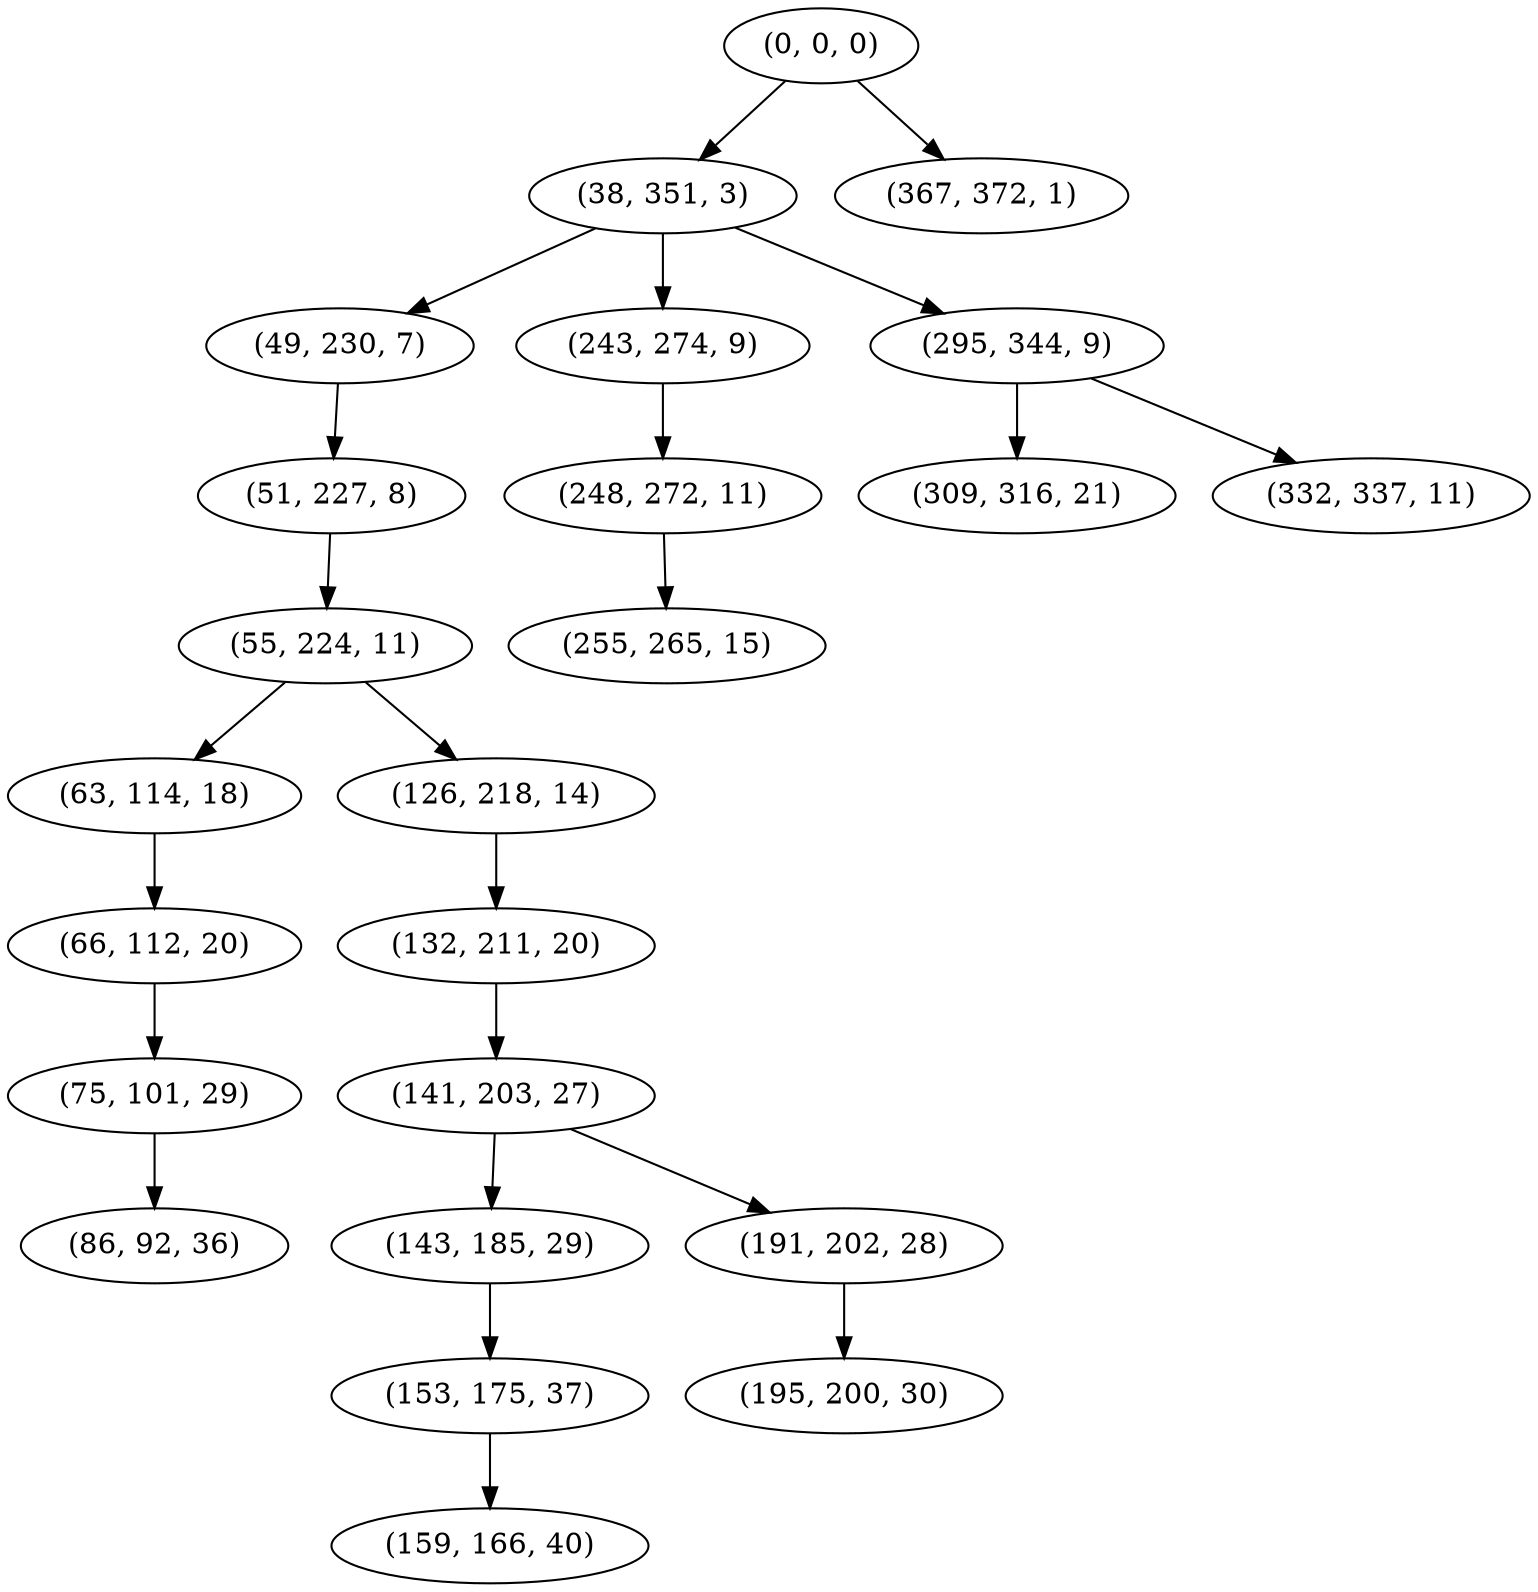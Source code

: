 digraph tree {
    "(0, 0, 0)";
    "(38, 351, 3)";
    "(49, 230, 7)";
    "(51, 227, 8)";
    "(55, 224, 11)";
    "(63, 114, 18)";
    "(66, 112, 20)";
    "(75, 101, 29)";
    "(86, 92, 36)";
    "(126, 218, 14)";
    "(132, 211, 20)";
    "(141, 203, 27)";
    "(143, 185, 29)";
    "(153, 175, 37)";
    "(159, 166, 40)";
    "(191, 202, 28)";
    "(195, 200, 30)";
    "(243, 274, 9)";
    "(248, 272, 11)";
    "(255, 265, 15)";
    "(295, 344, 9)";
    "(309, 316, 21)";
    "(332, 337, 11)";
    "(367, 372, 1)";
    "(0, 0, 0)" -> "(38, 351, 3)";
    "(0, 0, 0)" -> "(367, 372, 1)";
    "(38, 351, 3)" -> "(49, 230, 7)";
    "(38, 351, 3)" -> "(243, 274, 9)";
    "(38, 351, 3)" -> "(295, 344, 9)";
    "(49, 230, 7)" -> "(51, 227, 8)";
    "(51, 227, 8)" -> "(55, 224, 11)";
    "(55, 224, 11)" -> "(63, 114, 18)";
    "(55, 224, 11)" -> "(126, 218, 14)";
    "(63, 114, 18)" -> "(66, 112, 20)";
    "(66, 112, 20)" -> "(75, 101, 29)";
    "(75, 101, 29)" -> "(86, 92, 36)";
    "(126, 218, 14)" -> "(132, 211, 20)";
    "(132, 211, 20)" -> "(141, 203, 27)";
    "(141, 203, 27)" -> "(143, 185, 29)";
    "(141, 203, 27)" -> "(191, 202, 28)";
    "(143, 185, 29)" -> "(153, 175, 37)";
    "(153, 175, 37)" -> "(159, 166, 40)";
    "(191, 202, 28)" -> "(195, 200, 30)";
    "(243, 274, 9)" -> "(248, 272, 11)";
    "(248, 272, 11)" -> "(255, 265, 15)";
    "(295, 344, 9)" -> "(309, 316, 21)";
    "(295, 344, 9)" -> "(332, 337, 11)";
}
